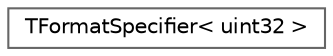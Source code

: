 digraph "Graphical Class Hierarchy"
{
 // INTERACTIVE_SVG=YES
 // LATEX_PDF_SIZE
  bgcolor="transparent";
  edge [fontname=Helvetica,fontsize=10,labelfontname=Helvetica,labelfontsize=10];
  node [fontname=Helvetica,fontsize=10,shape=box,height=0.2,width=0.4];
  rankdir="LR";
  Node0 [id="Node000000",label="TFormatSpecifier\< uint32 \>",height=0.2,width=0.4,color="grey40", fillcolor="white", style="filled",URL="$de/df7/structTFormatSpecifier_3_01uint32_01_4.html",tooltip=" "];
}
